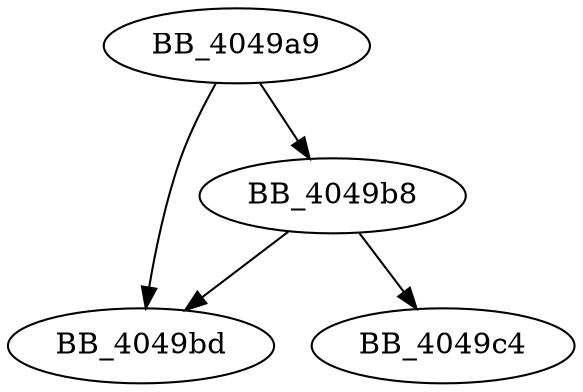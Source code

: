 DiGraph sub_4049A9{
BB_4049a9->BB_4049b8
BB_4049a9->BB_4049bd
BB_4049b8->BB_4049bd
BB_4049b8->BB_4049c4
}
